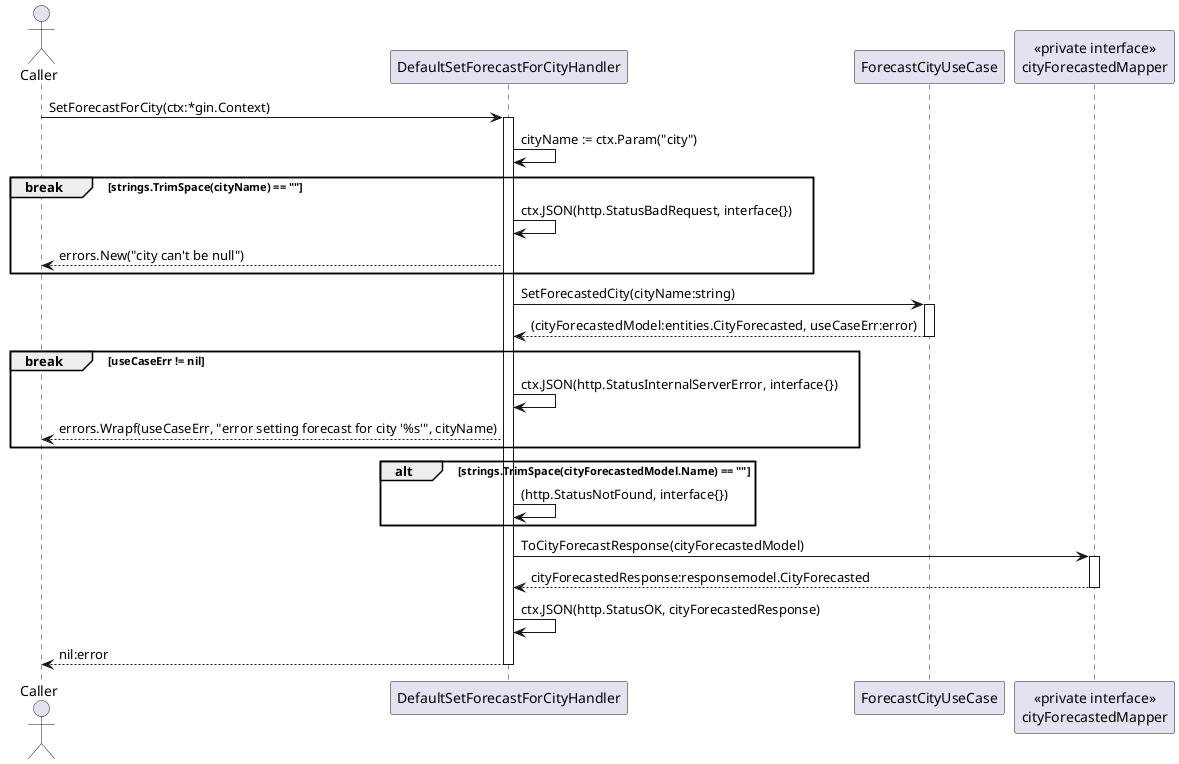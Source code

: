 @startuml

actor Caller as C
participant DefaultSetForecastForCityHandler as H
participant ForecastCityUseCase as UC
participant "<<private interface>>\ncityForecastedMapper" as M

C -> H : SetForecastForCity(ctx:*gin.Context)
activate H
    H -> H : cityName := ctx.Param("city")
    break strings.TrimSpace(cityName) == ""
        H -> H : ctx.JSON(http.StatusBadRequest, interface{})
        H --> C : errors.New("city can't be null")
    end
    H -> UC : SetForecastedCity(cityName:string)
    activate UC
        H <-- UC : (cityForecastedModel:entities.CityForecasted, useCaseErr:error)
    deactivate
    break useCaseErr != nil
        H -> H : ctx.JSON(http.StatusInternalServerError, interface{})
        H --> C : errors.Wrapf(useCaseErr, "error setting forecast for city '%s'", cityName)
    end
    alt strings.TrimSpace(cityForecastedModel.Name) == ""
        H -> H : (http.StatusNotFound, interface{})
    end
    H -> M : ToCityForecastResponse(cityForecastedModel)
    activate M
        H <-- M : cityForecastedResponse:responsemodel.CityForecasted
    deactivate
    H -> H : ctx.JSON(http.StatusOK, cityForecastedResponse)
    H --> C : nil:error
deactivate

@enduml
